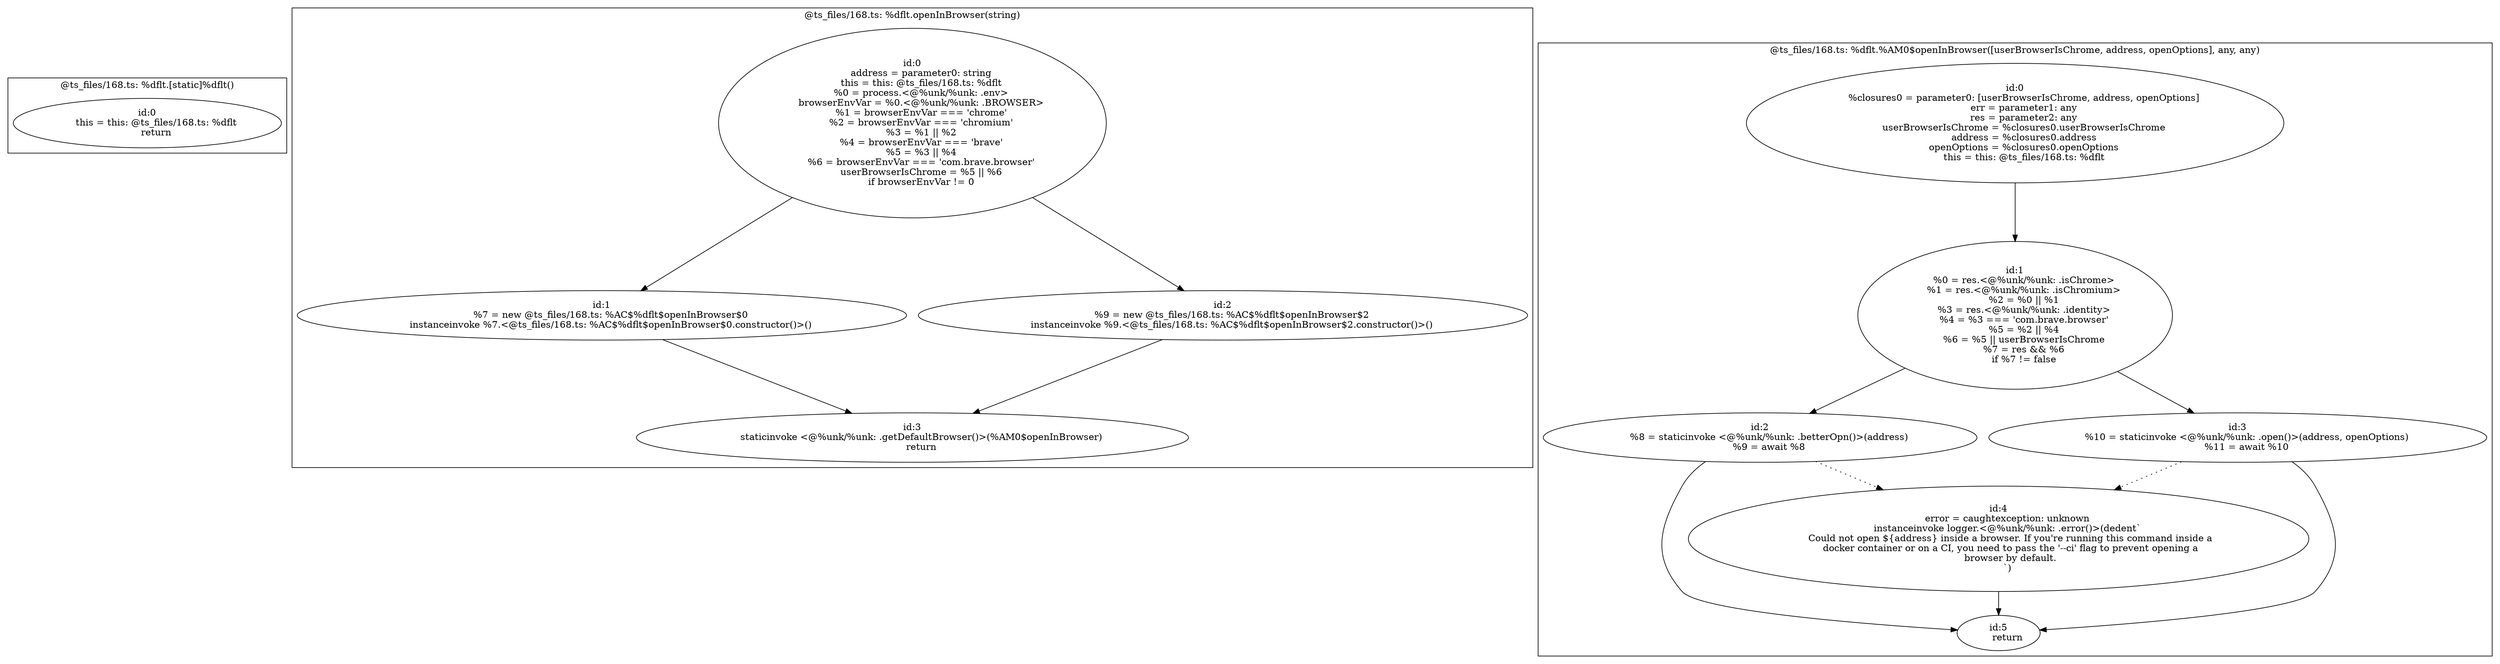 digraph "168.ts" {
subgraph "cluster_@ts_files/168.ts: %dflt.[static]%dflt()" {
  label="@ts_files/168.ts: %dflt.[static]%dflt()";
  Node33790 [label="id:0
      this = this: @ts_files/168.ts: %dflt
      return"];
}
subgraph "cluster_@ts_files/168.ts: %dflt.openInBrowser(string)" {
  label="@ts_files/168.ts: %dflt.openInBrowser(string)";
  Node41040 [label="id:0
      address = parameter0: string
      this = this: @ts_files/168.ts: %dflt
      %0 = process.<@%unk/%unk: .env>
      browserEnvVar = %0.<@%unk/%unk: .BROWSER>
      %1 = browserEnvVar === 'chrome'
      %2 = browserEnvVar === 'chromium'
      %3 = %1 || %2
      %4 = browserEnvVar === 'brave'
      %5 = %3 || %4
      %6 = browserEnvVar === 'com.brave.browser'
      userBrowserIsChrome = %5 || %6
      if browserEnvVar != 0"];
  Node41041 [label="id:1
      %7 = new @ts_files/168.ts: %AC$%dflt$openInBrowser$0
      instanceinvoke %7.<@ts_files/168.ts: %AC$%dflt$openInBrowser$0.constructor()>()"];
  Node41042 [label="id:2
      %9 = new @ts_files/168.ts: %AC$%dflt$openInBrowser$2
      instanceinvoke %9.<@ts_files/168.ts: %AC$%dflt$openInBrowser$2.constructor()>()"];
  Node41043 [label="id:3
      staticinvoke <@%unk/%unk: .getDefaultBrowser()>(%AM0$openInBrowser)
      return"];
  Node41040 -> Node41041;
  Node41040 -> Node41042;
  Node41041 -> Node41043;
  Node41042 -> Node41043;
}
subgraph "cluster_@ts_files/168.ts: %dflt.%AM0$openInBrowser([userBrowserIsChrome, address, openOptions], any, any)" {
  label="@ts_files/168.ts: %dflt.%AM0$openInBrowser([userBrowserIsChrome, address, openOptions], any, any)";
  Node87530 [label="id:0
      %closures0 = parameter0: [userBrowserIsChrome, address, openOptions]
      err = parameter1: any
      res = parameter2: any
      userBrowserIsChrome = %closures0.userBrowserIsChrome
      address = %closures0.address
      openOptions = %closures0.openOptions
      this = this: @ts_files/168.ts: %dflt"];
  Node87531 [label="id:1
      %0 = res.<@%unk/%unk: .isChrome>
      %1 = res.<@%unk/%unk: .isChromium>
      %2 = %0 || %1
      %3 = res.<@%unk/%unk: .identity>
      %4 = %3 === 'com.brave.browser'
      %5 = %2 || %4
      %6 = %5 || userBrowserIsChrome
      %7 = res && %6
      if %7 != false"];
  Node87532 [label="id:2
      %8 = staticinvoke <@%unk/%unk: .betterOpn()>(address)
      %9 = await %8"];
  Node87533 [label="id:3
      %10 = staticinvoke <@%unk/%unk: .open()>(address, openOptions)
      %11 = await %10"];
  Node87534 [label="id:4
      error = caughtexception: unknown
      instanceinvoke logger.<@%unk/%unk: .error()>(dedent`
        Could not open ${address} inside a browser. If you're running this command inside a
        docker container or on a CI, you need to pass the '--ci' flag to prevent opening a
        browser by default.
      `)"];
  Node87535 [label="id:5
      return"];
  Node87530 -> Node87531;
  Node87531 -> Node87532;
  Node87531 -> Node87533;
  Node87532 -> Node87535;
  Node87532 -> Node87534[style="dotted"];
  Node87533 -> Node87535;
  Node87533 -> Node87534[style="dotted"];
  Node87534 -> Node87535;
}
}
